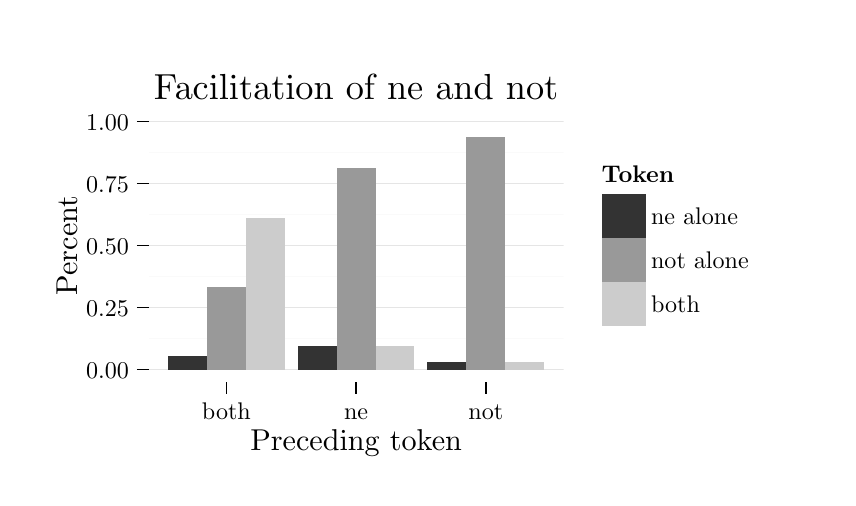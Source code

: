 % Created by tikzDevice version 0.6.2-92-0ad2792 on 2013-07-29 18:49:01
% !TEX encoding = UTF-8 Unicode
\begin{tikzpicture}[x=1pt,y=1pt]
\definecolor[named]{fillColor}{rgb}{1.00,1.00,1.00}
\path[use as bounding box,fill=fillColor,fill opacity=0.00] (0,0) rectangle (289.08,162.61);
\begin{scope}
\path[clip] ( 43.70, 34.60) rectangle (193.65,133.24);
\definecolor[named]{drawColor}{rgb}{0.98,0.98,0.98}

\path[draw=drawColor,line width= 0.6pt,line join=round] ( 43.70, 50.29) --
	(193.65, 50.29);

\path[draw=drawColor,line width= 0.6pt,line join=round] ( 43.70, 72.71) --
	(193.65, 72.71);

\path[draw=drawColor,line width= 0.6pt,line join=round] ( 43.70, 95.13) --
	(193.65, 95.13);

\path[draw=drawColor,line width= 0.6pt,line join=round] ( 43.70,117.55) --
	(193.65,117.55);
\definecolor[named]{drawColor}{rgb}{0.90,0.90,0.90}

\path[draw=drawColor,line width= 0.2pt,line join=round] ( 43.70, 39.08) --
	(193.65, 39.08);

\path[draw=drawColor,line width= 0.2pt,line join=round] ( 43.70, 61.50) --
	(193.65, 61.50);

\path[draw=drawColor,line width= 0.2pt,line join=round] ( 43.70, 83.92) --
	(193.65, 83.92);

\path[draw=drawColor,line width= 0.2pt,line join=round] ( 43.70,106.34) --
	(193.65,106.34);

\path[draw=drawColor,line width= 0.2pt,line join=round] ( 43.70,128.76) --
	(193.65,128.76);
\definecolor[named]{fillColor}{rgb}{0.20,0.20,0.20}

\path[fill=fillColor] ( 50.73, 39.08) rectangle ( 64.79, 44.06);
\definecolor[named]{fillColor}{rgb}{0.60,0.60,0.60}

\path[fill=fillColor] ( 64.79, 39.08) rectangle ( 78.84, 68.97);
\definecolor[named]{fillColor}{rgb}{0.80,0.80,0.80}

\path[fill=fillColor] ( 78.84, 39.08) rectangle ( 92.90, 93.88);
\definecolor[named]{fillColor}{rgb}{0.20,0.20,0.20}

\path[fill=fillColor] ( 97.59, 39.08) rectangle (111.65, 47.49);
\definecolor[named]{fillColor}{rgb}{0.60,0.60,0.60}

\path[fill=fillColor] (111.65, 39.08) rectangle (125.70,111.94);
\definecolor[named]{fillColor}{rgb}{0.80,0.80,0.80}

\path[fill=fillColor] (125.70, 39.08) rectangle (139.76, 47.49);
\definecolor[named]{fillColor}{rgb}{0.20,0.20,0.20}

\path[fill=fillColor] (144.45, 39.08) rectangle (158.51, 41.62);
\definecolor[named]{fillColor}{rgb}{0.60,0.60,0.60}

\path[fill=fillColor] (158.51, 39.08) rectangle (172.56,123.15);
\definecolor[named]{fillColor}{rgb}{0.80,0.80,0.80}

\path[fill=fillColor] (172.56, 39.08) rectangle (186.62, 41.94);
\end{scope}
\begin{scope}
\path[clip] (  0.00,  0.00) rectangle (289.08,162.61);
\definecolor[named]{drawColor}{rgb}{0.00,0.00,0.00}

\node[text=drawColor,anchor=base east,inner sep=0pt, outer sep=0pt, scale=  0.87] at ( 36.59, 35.92) {0.00};

\node[text=drawColor,anchor=base east,inner sep=0pt, outer sep=0pt, scale=  0.87] at ( 36.59, 58.34) {0.25};

\node[text=drawColor,anchor=base east,inner sep=0pt, outer sep=0pt, scale=  0.87] at ( 36.59, 80.76) {0.50};

\node[text=drawColor,anchor=base east,inner sep=0pt, outer sep=0pt, scale=  0.87] at ( 36.59,103.18) {0.75};

\node[text=drawColor,anchor=base east,inner sep=0pt, outer sep=0pt, scale=  0.87] at ( 36.59,125.59) {1.00};
\end{scope}
\begin{scope}
\path[clip] (  0.00,  0.00) rectangle (289.08,162.61);
\definecolor[named]{drawColor}{rgb}{0.00,0.00,0.00}

\path[draw=drawColor,line width= 0.6pt,line join=round] ( 39.43, 39.08) --
	( 43.70, 39.08);

\path[draw=drawColor,line width= 0.6pt,line join=round] ( 39.43, 61.50) --
	( 43.70, 61.50);

\path[draw=drawColor,line width= 0.6pt,line join=round] ( 39.43, 83.92) --
	( 43.70, 83.92);

\path[draw=drawColor,line width= 0.6pt,line join=round] ( 39.43,106.34) --
	( 43.70,106.34);

\path[draw=drawColor,line width= 0.6pt,line join=round] ( 39.43,128.76) --
	( 43.70,128.76);
\end{scope}
\begin{scope}
\path[clip] (  0.00,  0.00) rectangle (289.08,162.61);
\definecolor[named]{drawColor}{rgb}{0.00,0.00,0.00}

\path[draw=drawColor,line width= 0.6pt,line join=round] ( 71.81, 30.33) --
	( 71.81, 34.60);

\path[draw=drawColor,line width= 0.6pt,line join=round] (118.67, 30.33) --
	(118.67, 34.60);

\path[draw=drawColor,line width= 0.6pt,line join=round] (165.54, 30.33) --
	(165.54, 34.60);
\end{scope}
\begin{scope}
\path[clip] (  0.00,  0.00) rectangle (289.08,162.61);
\definecolor[named]{drawColor}{rgb}{0.00,0.00,0.00}

\node[text=drawColor,anchor=base,inner sep=0pt, outer sep=0pt, scale=  0.87] at ( 71.81, 21.16) {both};

\node[text=drawColor,anchor=base,inner sep=0pt, outer sep=0pt, scale=  0.87] at (118.67, 21.16) {ne};

\node[text=drawColor,anchor=base,inner sep=0pt, outer sep=0pt, scale=  0.87] at (165.54, 21.16) {not};
\end{scope}
\begin{scope}
\path[clip] (  0.00,  0.00) rectangle (289.08,162.61);
\definecolor[named]{drawColor}{rgb}{0.00,0.00,0.00}

\node[text=drawColor,anchor=base,inner sep=0pt, outer sep=0pt, scale=  1.09] at (118.67,  9.94) {Preceding token};
\end{scope}
\begin{scope}
\path[clip] (  0.00,  0.00) rectangle (289.08,162.61);
\definecolor[named]{drawColor}{rgb}{0.00,0.00,0.00}

\node[text=drawColor,rotate= 90.00,anchor=base,inner sep=0pt, outer sep=0pt, scale=  1.09] at ( 17.85, 83.92) {Percent};
\end{scope}
\begin{scope}
\path[clip] (  0.00,  0.00) rectangle (289.08,162.61);
\definecolor[named]{drawColor}{rgb}{0.00,0.00,0.00}

\node[text=drawColor,anchor=base west,inner sep=0pt, outer sep=0pt, scale=  0.87] at (207.39,106.64) {\bfseries Token};
\end{scope}
\begin{scope}
\path[clip] (  0.00,  0.00) rectangle (289.08,162.61);
\definecolor[named]{fillColor}{rgb}{0.20,0.20,0.20}

\path[fill=fillColor] (207.39, 86.76) rectangle (223.29,102.66);

\path[] (207.39, 86.76) --
	(223.29,102.66);
\end{scope}
\begin{scope}
\path[clip] (  0.00,  0.00) rectangle (289.08,162.61);
\definecolor[named]{fillColor}{rgb}{0.60,0.60,0.60}

\path[fill=fillColor] (207.39, 70.86) rectangle (223.29, 86.76);

\path[] (207.39, 70.86) --
	(223.29, 86.76);
\end{scope}
\begin{scope}
\path[clip] (  0.00,  0.00) rectangle (289.08,162.61);
\definecolor[named]{fillColor}{rgb}{0.80,0.80,0.80}

\path[fill=fillColor] (207.39, 54.96) rectangle (223.29, 70.86);

\path[] (207.39, 54.96) --
	(223.29, 70.86);
\end{scope}
\begin{scope}
\path[clip] (  0.00,  0.00) rectangle (289.08,162.61);
\definecolor[named]{drawColor}{rgb}{0.00,0.00,0.00}

\node[text=drawColor,anchor=base west,inner sep=0pt, outer sep=0pt, scale=  0.87] at (225.28, 91.55) {ne alone};
\end{scope}
\begin{scope}
\path[clip] (  0.00,  0.00) rectangle (289.08,162.61);
\definecolor[named]{drawColor}{rgb}{0.00,0.00,0.00}

\node[text=drawColor,anchor=base west,inner sep=0pt, outer sep=0pt, scale=  0.87] at (225.28, 75.65) {not alone};
\end{scope}
\begin{scope}
\path[clip] (  0.00,  0.00) rectangle (289.08,162.61);
\definecolor[named]{drawColor}{rgb}{0.00,0.00,0.00}

\node[text=drawColor,anchor=base west,inner sep=0pt, outer sep=0pt, scale=  0.87] at (225.28, 59.75) {both};
\end{scope}
\begin{scope}
\path[clip] (  0.00,  0.00) rectangle (289.08,162.61);
\definecolor[named]{drawColor}{rgb}{0.00,0.00,0.00}

\node[text=drawColor,anchor=base,inner sep=0pt, outer sep=0pt, scale=  1.31] at (118.67,136.55) {Facilitation of ne and not};
\end{scope}
\end{tikzpicture}

